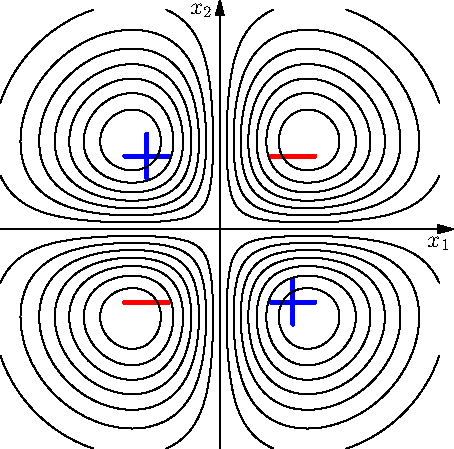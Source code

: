 import graph;
import plain;
import contour;
size(8cm);
pair w = (1,2);
real a = -4;
real d = .3;
void plus(real x, real y) { draw( (x-d,y)--(x+d,y), p=blue+2 ); draw( (x,y-d)--(x,y+d), p=blue+2 ); }
void minus(real x, real y) { draw( (x-d,y)--(x+d,y), p=red+2 ); }
plus(-1,1); plus(1,-1);
minus(-1,-1); minus(1,1);
real k(pair p,pair q) { return exp(-length(p-q)^2/2); }
real f(pair p) { return k((-1,1),p)+k((1,-1),p); }
real f2(pair p) { return k((-1,1),p)+k((1,-1),p)-(k((1,1),p)+k((-1,-1),p)); }
real f3(pair p) { return k((-1,1),p)+k((1,-1),p)-(k((1,1),p)+k((-1,-1),p)); }
real[] c = uniform(-1,1,20);
draw(contour(f2,(-3,-3),(3,3),c));
xaxis("$x_1$",EndArrow);
yaxis("$x_2$",EndArrow);
